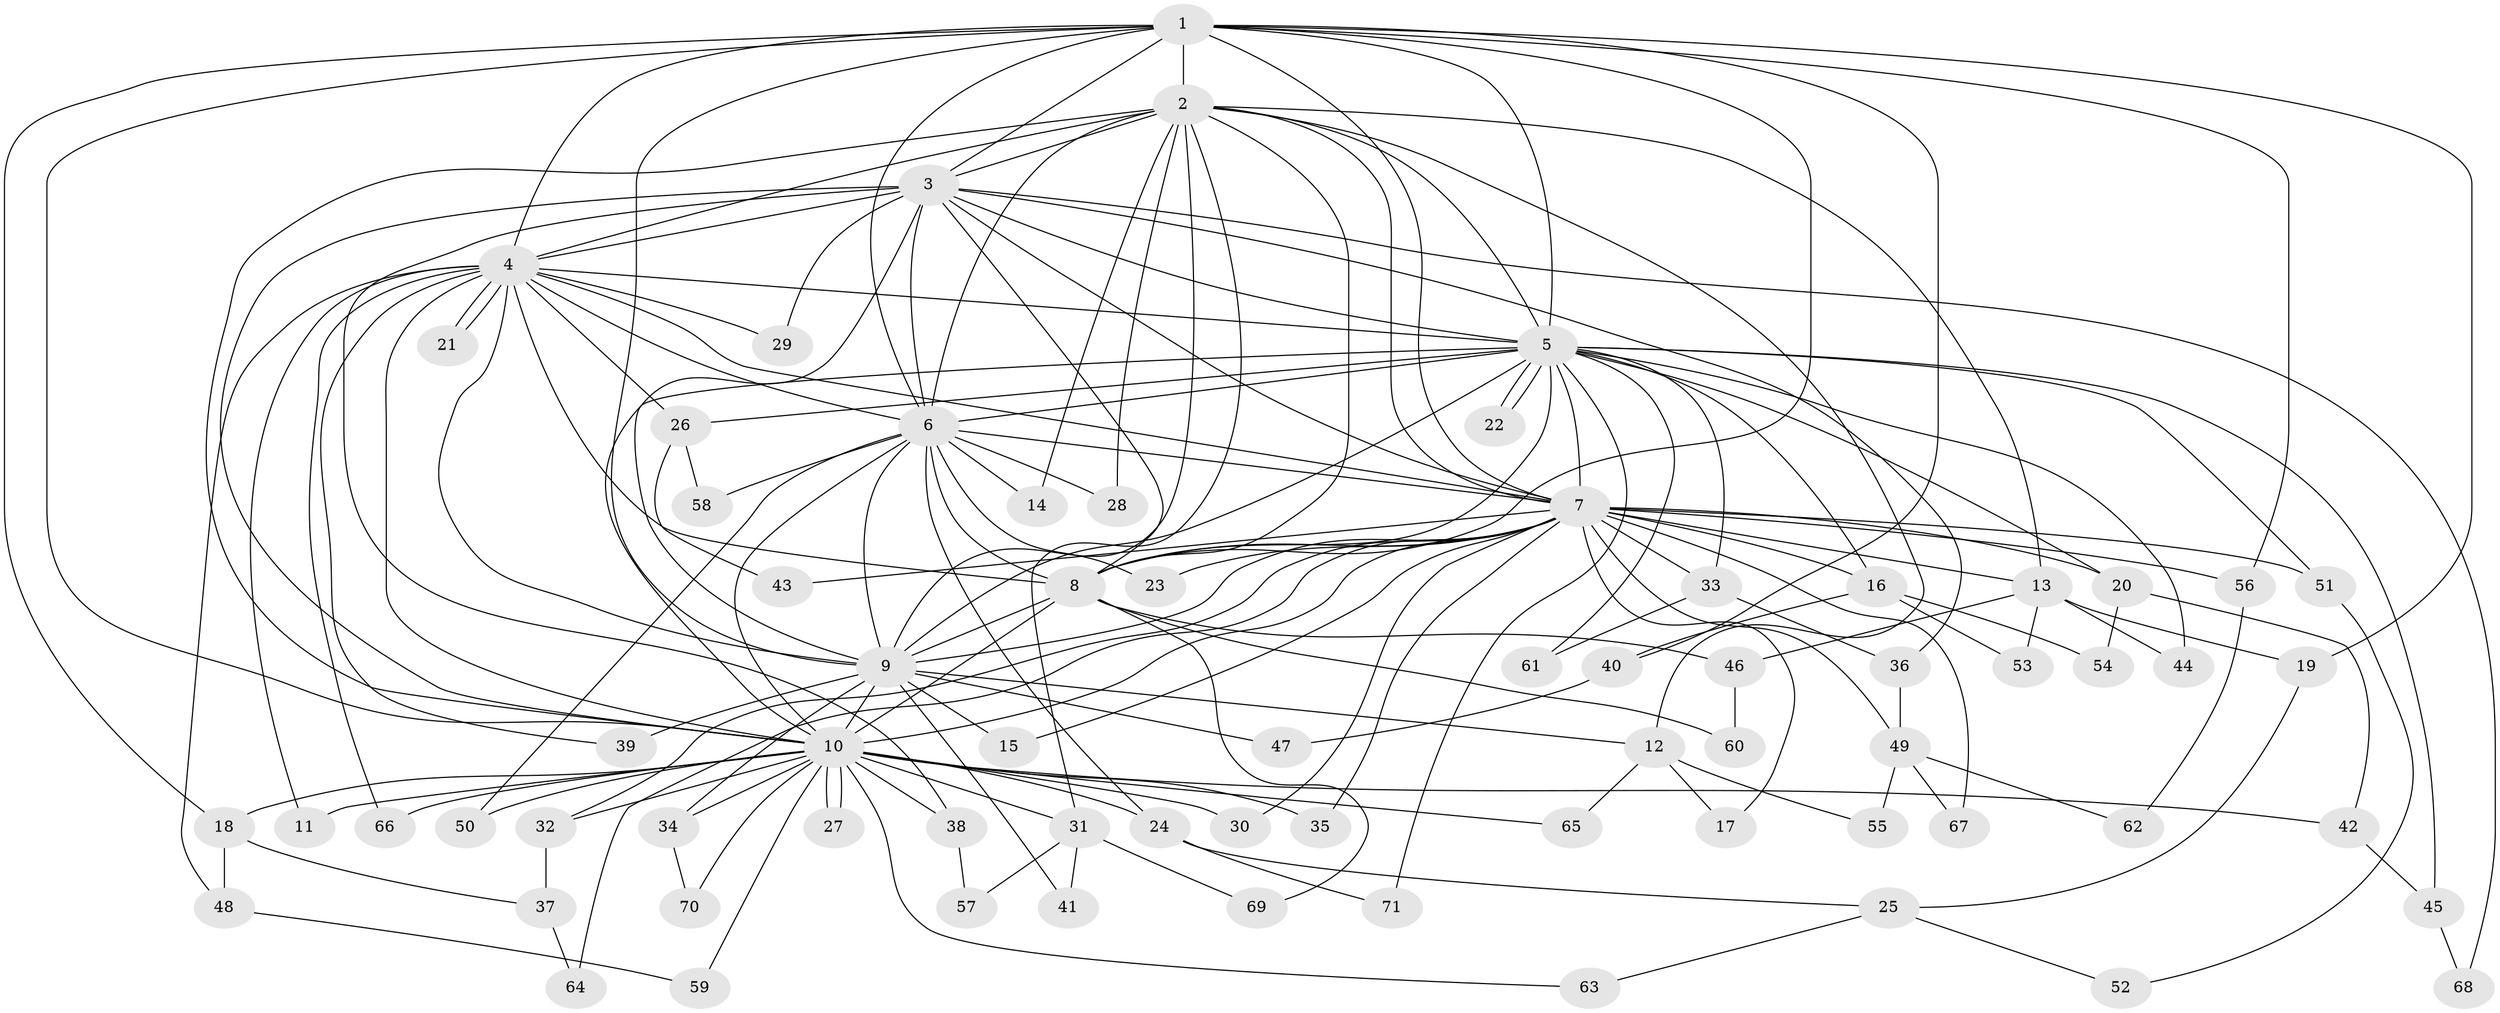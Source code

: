 // Generated by graph-tools (version 1.1) at 2025/45/03/09/25 04:45:37]
// undirected, 71 vertices, 167 edges
graph export_dot {
graph [start="1"]
  node [color=gray90,style=filled];
  1;
  2;
  3;
  4;
  5;
  6;
  7;
  8;
  9;
  10;
  11;
  12;
  13;
  14;
  15;
  16;
  17;
  18;
  19;
  20;
  21;
  22;
  23;
  24;
  25;
  26;
  27;
  28;
  29;
  30;
  31;
  32;
  33;
  34;
  35;
  36;
  37;
  38;
  39;
  40;
  41;
  42;
  43;
  44;
  45;
  46;
  47;
  48;
  49;
  50;
  51;
  52;
  53;
  54;
  55;
  56;
  57;
  58;
  59;
  60;
  61;
  62;
  63;
  64;
  65;
  66;
  67;
  68;
  69;
  70;
  71;
  1 -- 2;
  1 -- 3;
  1 -- 4;
  1 -- 5;
  1 -- 6;
  1 -- 7;
  1 -- 8;
  1 -- 9;
  1 -- 10;
  1 -- 18;
  1 -- 19;
  1 -- 40;
  1 -- 56;
  2 -- 3;
  2 -- 4;
  2 -- 5;
  2 -- 6;
  2 -- 7;
  2 -- 8;
  2 -- 9;
  2 -- 10;
  2 -- 12;
  2 -- 13;
  2 -- 14;
  2 -- 28;
  2 -- 31;
  3 -- 4;
  3 -- 5;
  3 -- 6;
  3 -- 7;
  3 -- 8;
  3 -- 9;
  3 -- 10;
  3 -- 29;
  3 -- 36;
  3 -- 38;
  3 -- 68;
  4 -- 5;
  4 -- 6;
  4 -- 7;
  4 -- 8;
  4 -- 9;
  4 -- 10;
  4 -- 11;
  4 -- 21;
  4 -- 21;
  4 -- 26;
  4 -- 29;
  4 -- 39;
  4 -- 48;
  4 -- 66;
  5 -- 6;
  5 -- 7;
  5 -- 8;
  5 -- 9;
  5 -- 10;
  5 -- 16;
  5 -- 20;
  5 -- 22;
  5 -- 22;
  5 -- 26;
  5 -- 33;
  5 -- 44;
  5 -- 45;
  5 -- 51;
  5 -- 61;
  5 -- 71;
  6 -- 7;
  6 -- 8;
  6 -- 9;
  6 -- 10;
  6 -- 14;
  6 -- 23;
  6 -- 24;
  6 -- 28;
  6 -- 50;
  6 -- 58;
  7 -- 8;
  7 -- 9;
  7 -- 10;
  7 -- 13;
  7 -- 15;
  7 -- 16;
  7 -- 17;
  7 -- 20;
  7 -- 23;
  7 -- 30;
  7 -- 32;
  7 -- 33;
  7 -- 35;
  7 -- 43;
  7 -- 49;
  7 -- 51;
  7 -- 56;
  7 -- 64;
  7 -- 67;
  8 -- 9;
  8 -- 10;
  8 -- 46;
  8 -- 60;
  8 -- 69;
  9 -- 10;
  9 -- 12;
  9 -- 15;
  9 -- 34;
  9 -- 39;
  9 -- 41;
  9 -- 47;
  10 -- 11;
  10 -- 18;
  10 -- 24;
  10 -- 27;
  10 -- 27;
  10 -- 30;
  10 -- 31;
  10 -- 32;
  10 -- 34;
  10 -- 35;
  10 -- 38;
  10 -- 42;
  10 -- 50;
  10 -- 59;
  10 -- 63;
  10 -- 65;
  10 -- 66;
  10 -- 70;
  12 -- 17;
  12 -- 55;
  12 -- 65;
  13 -- 19;
  13 -- 44;
  13 -- 46;
  13 -- 53;
  16 -- 40;
  16 -- 53;
  16 -- 54;
  18 -- 37;
  18 -- 48;
  19 -- 25;
  20 -- 42;
  20 -- 54;
  24 -- 25;
  24 -- 71;
  25 -- 52;
  25 -- 63;
  26 -- 43;
  26 -- 58;
  31 -- 41;
  31 -- 57;
  31 -- 69;
  32 -- 37;
  33 -- 36;
  33 -- 61;
  34 -- 70;
  36 -- 49;
  37 -- 64;
  38 -- 57;
  40 -- 47;
  42 -- 45;
  45 -- 68;
  46 -- 60;
  48 -- 59;
  49 -- 55;
  49 -- 62;
  49 -- 67;
  51 -- 52;
  56 -- 62;
}
